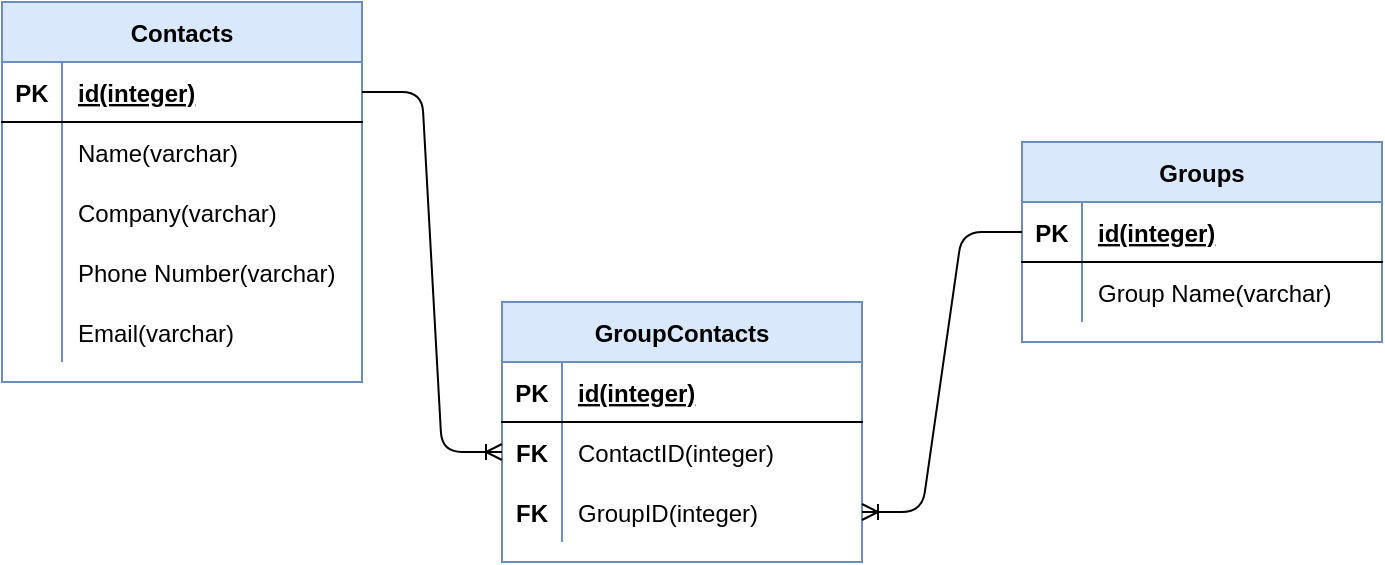 <mxfile version="15.1.0" type="github">
  <diagram id="KcHnFYnilLwmblDIYz6B" name="Page-1">
    <mxGraphModel dx="782" dy="420" grid="1" gridSize="10" guides="1" tooltips="1" connect="1" arrows="1" fold="1" page="1" pageScale="1" pageWidth="827" pageHeight="1169" math="0" shadow="0">
      <root>
        <mxCell id="0" />
        <mxCell id="1" parent="0" />
        <mxCell id="u4-6MR6y9JIWQV_8FggA-1" value="Contacts" style="shape=table;startSize=30;container=1;collapsible=1;childLayout=tableLayout;fixedRows=1;rowLines=0;fontStyle=1;align=center;resizeLast=1;fillColor=#dae8fc;strokeColor=#6c8ebf;" parent="1" vertex="1">
          <mxGeometry x="50" y="140" width="180" height="190" as="geometry" />
        </mxCell>
        <mxCell id="u4-6MR6y9JIWQV_8FggA-2" value="" style="shape=partialRectangle;collapsible=0;dropTarget=0;pointerEvents=0;fillColor=none;top=0;left=0;bottom=1;right=0;points=[[0,0.5],[1,0.5]];portConstraint=eastwest;" parent="u4-6MR6y9JIWQV_8FggA-1" vertex="1">
          <mxGeometry y="30" width="180" height="30" as="geometry" />
        </mxCell>
        <mxCell id="u4-6MR6y9JIWQV_8FggA-3" value="PK" style="shape=partialRectangle;connectable=0;fillColor=none;top=0;left=0;bottom=0;right=0;fontStyle=1;overflow=hidden;" parent="u4-6MR6y9JIWQV_8FggA-2" vertex="1">
          <mxGeometry width="30" height="30" as="geometry" />
        </mxCell>
        <mxCell id="u4-6MR6y9JIWQV_8FggA-4" value="id(integer)" style="shape=partialRectangle;connectable=0;fillColor=none;top=0;left=0;bottom=0;right=0;align=left;spacingLeft=6;fontStyle=5;overflow=hidden;" parent="u4-6MR6y9JIWQV_8FggA-2" vertex="1">
          <mxGeometry x="30" width="150" height="30" as="geometry" />
        </mxCell>
        <mxCell id="u4-6MR6y9JIWQV_8FggA-5" value="" style="shape=partialRectangle;collapsible=0;dropTarget=0;pointerEvents=0;fillColor=none;top=0;left=0;bottom=0;right=0;points=[[0,0.5],[1,0.5]];portConstraint=eastwest;" parent="u4-6MR6y9JIWQV_8FggA-1" vertex="1">
          <mxGeometry y="60" width="180" height="30" as="geometry" />
        </mxCell>
        <mxCell id="u4-6MR6y9JIWQV_8FggA-6" value="" style="shape=partialRectangle;connectable=0;fillColor=none;top=0;left=0;bottom=0;right=0;editable=1;overflow=hidden;" parent="u4-6MR6y9JIWQV_8FggA-5" vertex="1">
          <mxGeometry width="30" height="30" as="geometry" />
        </mxCell>
        <mxCell id="u4-6MR6y9JIWQV_8FggA-7" value="Name(varchar)" style="shape=partialRectangle;connectable=0;fillColor=none;top=0;left=0;bottom=0;right=0;align=left;spacingLeft=6;overflow=hidden;" parent="u4-6MR6y9JIWQV_8FggA-5" vertex="1">
          <mxGeometry x="30" width="150" height="30" as="geometry" />
        </mxCell>
        <mxCell id="u4-6MR6y9JIWQV_8FggA-8" value="" style="shape=partialRectangle;collapsible=0;dropTarget=0;pointerEvents=0;fillColor=none;top=0;left=0;bottom=0;right=0;points=[[0,0.5],[1,0.5]];portConstraint=eastwest;" parent="u4-6MR6y9JIWQV_8FggA-1" vertex="1">
          <mxGeometry y="90" width="180" height="30" as="geometry" />
        </mxCell>
        <mxCell id="u4-6MR6y9JIWQV_8FggA-9" value="" style="shape=partialRectangle;connectable=0;fillColor=none;top=0;left=0;bottom=0;right=0;editable=1;overflow=hidden;" parent="u4-6MR6y9JIWQV_8FggA-8" vertex="1">
          <mxGeometry width="30" height="30" as="geometry" />
        </mxCell>
        <mxCell id="u4-6MR6y9JIWQV_8FggA-10" value="Company(varchar)" style="shape=partialRectangle;connectable=0;fillColor=none;top=0;left=0;bottom=0;right=0;align=left;spacingLeft=6;overflow=hidden;" parent="u4-6MR6y9JIWQV_8FggA-8" vertex="1">
          <mxGeometry x="30" width="150" height="30" as="geometry" />
        </mxCell>
        <mxCell id="u4-6MR6y9JIWQV_8FggA-11" value="" style="shape=partialRectangle;collapsible=0;dropTarget=0;pointerEvents=0;fillColor=none;top=0;left=0;bottom=0;right=0;points=[[0,0.5],[1,0.5]];portConstraint=eastwest;" parent="u4-6MR6y9JIWQV_8FggA-1" vertex="1">
          <mxGeometry y="120" width="180" height="30" as="geometry" />
        </mxCell>
        <mxCell id="u4-6MR6y9JIWQV_8FggA-12" value="" style="shape=partialRectangle;connectable=0;fillColor=none;top=0;left=0;bottom=0;right=0;editable=1;overflow=hidden;" parent="u4-6MR6y9JIWQV_8FggA-11" vertex="1">
          <mxGeometry width="30" height="30" as="geometry" />
        </mxCell>
        <mxCell id="u4-6MR6y9JIWQV_8FggA-13" value="Phone Number(varchar)" style="shape=partialRectangle;connectable=0;fillColor=none;top=0;left=0;bottom=0;right=0;align=left;spacingLeft=6;overflow=hidden;" parent="u4-6MR6y9JIWQV_8FggA-11" vertex="1">
          <mxGeometry x="30" width="150" height="30" as="geometry" />
        </mxCell>
        <mxCell id="u4-6MR6y9JIWQV_8FggA-14" value="" style="shape=partialRectangle;collapsible=0;dropTarget=0;pointerEvents=0;fillColor=none;top=0;left=0;bottom=0;right=0;points=[[0,0.5],[1,0.5]];portConstraint=eastwest;" parent="u4-6MR6y9JIWQV_8FggA-1" vertex="1">
          <mxGeometry y="150" width="180" height="30" as="geometry" />
        </mxCell>
        <mxCell id="u4-6MR6y9JIWQV_8FggA-15" value="" style="shape=partialRectangle;connectable=0;fillColor=none;top=0;left=0;bottom=0;right=0;editable=1;overflow=hidden;" parent="u4-6MR6y9JIWQV_8FggA-14" vertex="1">
          <mxGeometry width="30" height="30" as="geometry" />
        </mxCell>
        <mxCell id="u4-6MR6y9JIWQV_8FggA-16" value="Email(varchar)" style="shape=partialRectangle;connectable=0;fillColor=none;top=0;left=0;bottom=0;right=0;align=left;spacingLeft=6;overflow=hidden;" parent="u4-6MR6y9JIWQV_8FggA-14" vertex="1">
          <mxGeometry x="30" width="150" height="30" as="geometry" />
        </mxCell>
        <mxCell id="u4-6MR6y9JIWQV_8FggA-17" value="Groups" style="shape=table;startSize=30;container=1;collapsible=1;childLayout=tableLayout;fixedRows=1;rowLines=0;fontStyle=1;align=center;resizeLast=1;fillColor=#dae8fc;strokeColor=#6c8ebf;" parent="1" vertex="1">
          <mxGeometry x="560" y="210" width="180" height="100" as="geometry" />
        </mxCell>
        <mxCell id="u4-6MR6y9JIWQV_8FggA-18" value="" style="shape=partialRectangle;collapsible=0;dropTarget=0;pointerEvents=0;fillColor=none;top=0;left=0;bottom=1;right=0;points=[[0,0.5],[1,0.5]];portConstraint=eastwest;" parent="u4-6MR6y9JIWQV_8FggA-17" vertex="1">
          <mxGeometry y="30" width="180" height="30" as="geometry" />
        </mxCell>
        <mxCell id="u4-6MR6y9JIWQV_8FggA-19" value="PK" style="shape=partialRectangle;connectable=0;fillColor=none;top=0;left=0;bottom=0;right=0;fontStyle=1;overflow=hidden;" parent="u4-6MR6y9JIWQV_8FggA-18" vertex="1">
          <mxGeometry width="30" height="30" as="geometry" />
        </mxCell>
        <mxCell id="u4-6MR6y9JIWQV_8FggA-20" value="id(integer)" style="shape=partialRectangle;connectable=0;fillColor=none;top=0;left=0;bottom=0;right=0;align=left;spacingLeft=6;fontStyle=5;overflow=hidden;" parent="u4-6MR6y9JIWQV_8FggA-18" vertex="1">
          <mxGeometry x="30" width="150" height="30" as="geometry" />
        </mxCell>
        <mxCell id="u4-6MR6y9JIWQV_8FggA-21" value="" style="shape=partialRectangle;collapsible=0;dropTarget=0;pointerEvents=0;fillColor=none;top=0;left=0;bottom=0;right=0;points=[[0,0.5],[1,0.5]];portConstraint=eastwest;" parent="u4-6MR6y9JIWQV_8FggA-17" vertex="1">
          <mxGeometry y="60" width="180" height="30" as="geometry" />
        </mxCell>
        <mxCell id="u4-6MR6y9JIWQV_8FggA-22" value="" style="shape=partialRectangle;connectable=0;fillColor=none;top=0;left=0;bottom=0;right=0;editable=1;overflow=hidden;" parent="u4-6MR6y9JIWQV_8FggA-21" vertex="1">
          <mxGeometry width="30" height="30" as="geometry" />
        </mxCell>
        <mxCell id="u4-6MR6y9JIWQV_8FggA-23" value="Group Name(varchar)" style="shape=partialRectangle;connectable=0;fillColor=none;top=0;left=0;bottom=0;right=0;align=left;spacingLeft=6;overflow=hidden;" parent="u4-6MR6y9JIWQV_8FggA-21" vertex="1">
          <mxGeometry x="30" width="150" height="30" as="geometry" />
        </mxCell>
        <mxCell id="u4-6MR6y9JIWQV_8FggA-30" value="GroupContacts" style="shape=table;startSize=30;container=1;collapsible=1;childLayout=tableLayout;fixedRows=1;rowLines=0;fontStyle=1;align=center;resizeLast=1;fillColor=#dae8fc;strokeColor=#6c8ebf;" parent="1" vertex="1">
          <mxGeometry x="300" y="290" width="180" height="130" as="geometry" />
        </mxCell>
        <mxCell id="u4-6MR6y9JIWQV_8FggA-31" value="" style="shape=partialRectangle;collapsible=0;dropTarget=0;pointerEvents=0;fillColor=none;top=0;left=0;bottom=1;right=0;points=[[0,0.5],[1,0.5]];portConstraint=eastwest;" parent="u4-6MR6y9JIWQV_8FggA-30" vertex="1">
          <mxGeometry y="30" width="180" height="30" as="geometry" />
        </mxCell>
        <mxCell id="u4-6MR6y9JIWQV_8FggA-32" value="PK" style="shape=partialRectangle;connectable=0;fillColor=none;top=0;left=0;bottom=0;right=0;fontStyle=1;overflow=hidden;" parent="u4-6MR6y9JIWQV_8FggA-31" vertex="1">
          <mxGeometry width="30" height="30" as="geometry" />
        </mxCell>
        <mxCell id="u4-6MR6y9JIWQV_8FggA-33" value="id(integer)" style="shape=partialRectangle;connectable=0;fillColor=none;top=0;left=0;bottom=0;right=0;align=left;spacingLeft=6;fontStyle=5;overflow=hidden;" parent="u4-6MR6y9JIWQV_8FggA-31" vertex="1">
          <mxGeometry x="30" width="150" height="30" as="geometry" />
        </mxCell>
        <mxCell id="u4-6MR6y9JIWQV_8FggA-34" value="" style="shape=partialRectangle;collapsible=0;dropTarget=0;pointerEvents=0;fillColor=none;top=0;left=0;bottom=0;right=0;points=[[0,0.5],[1,0.5]];portConstraint=eastwest;" parent="u4-6MR6y9JIWQV_8FggA-30" vertex="1">
          <mxGeometry y="60" width="180" height="30" as="geometry" />
        </mxCell>
        <mxCell id="u4-6MR6y9JIWQV_8FggA-35" value="FK" style="shape=partialRectangle;connectable=0;fillColor=none;top=0;left=0;bottom=0;right=0;editable=1;overflow=hidden;fontStyle=1" parent="u4-6MR6y9JIWQV_8FggA-34" vertex="1">
          <mxGeometry width="30" height="30" as="geometry" />
        </mxCell>
        <mxCell id="u4-6MR6y9JIWQV_8FggA-36" value="ContactID(integer)" style="shape=partialRectangle;connectable=0;fillColor=none;top=0;left=0;bottom=0;right=0;align=left;spacingLeft=6;overflow=hidden;" parent="u4-6MR6y9JIWQV_8FggA-34" vertex="1">
          <mxGeometry x="30" width="150" height="30" as="geometry" />
        </mxCell>
        <mxCell id="u4-6MR6y9JIWQV_8FggA-37" value="" style="shape=partialRectangle;collapsible=0;dropTarget=0;pointerEvents=0;fillColor=none;top=0;left=0;bottom=0;right=0;points=[[0,0.5],[1,0.5]];portConstraint=eastwest;" parent="u4-6MR6y9JIWQV_8FggA-30" vertex="1">
          <mxGeometry y="90" width="180" height="30" as="geometry" />
        </mxCell>
        <mxCell id="u4-6MR6y9JIWQV_8FggA-38" value="FK" style="shape=partialRectangle;connectable=0;fillColor=none;top=0;left=0;bottom=0;right=0;editable=1;overflow=hidden;fontStyle=1" parent="u4-6MR6y9JIWQV_8FggA-37" vertex="1">
          <mxGeometry width="30" height="30" as="geometry" />
        </mxCell>
        <mxCell id="u4-6MR6y9JIWQV_8FggA-39" value="GroupID(integer)" style="shape=partialRectangle;connectable=0;fillColor=none;top=0;left=0;bottom=0;right=0;align=left;spacingLeft=6;overflow=hidden;" parent="u4-6MR6y9JIWQV_8FggA-37" vertex="1">
          <mxGeometry x="30" width="150" height="30" as="geometry" />
        </mxCell>
        <mxCell id="u4-6MR6y9JIWQV_8FggA-43" value="" style="edgeStyle=entityRelationEdgeStyle;fontSize=12;html=1;endArrow=ERoneToMany;exitX=1;exitY=0.5;exitDx=0;exitDy=0;" parent="1" source="u4-6MR6y9JIWQV_8FggA-2" target="u4-6MR6y9JIWQV_8FggA-34" edge="1">
          <mxGeometry width="100" height="100" relative="1" as="geometry">
            <mxPoint x="290" y="310" as="sourcePoint" />
            <mxPoint x="390" y="210" as="targetPoint" />
          </mxGeometry>
        </mxCell>
        <mxCell id="u4-6MR6y9JIWQV_8FggA-44" value="" style="edgeStyle=entityRelationEdgeStyle;fontSize=12;html=1;endArrow=ERoneToMany;exitX=0;exitY=0.5;exitDx=0;exitDy=0;entryX=1;entryY=0.5;entryDx=0;entryDy=0;" parent="1" source="u4-6MR6y9JIWQV_8FggA-18" target="u4-6MR6y9JIWQV_8FggA-37" edge="1">
          <mxGeometry width="100" height="100" relative="1" as="geometry">
            <mxPoint x="510" y="230" as="sourcePoint" />
            <mxPoint x="480" y="190" as="targetPoint" />
          </mxGeometry>
        </mxCell>
      </root>
    </mxGraphModel>
  </diagram>
</mxfile>

